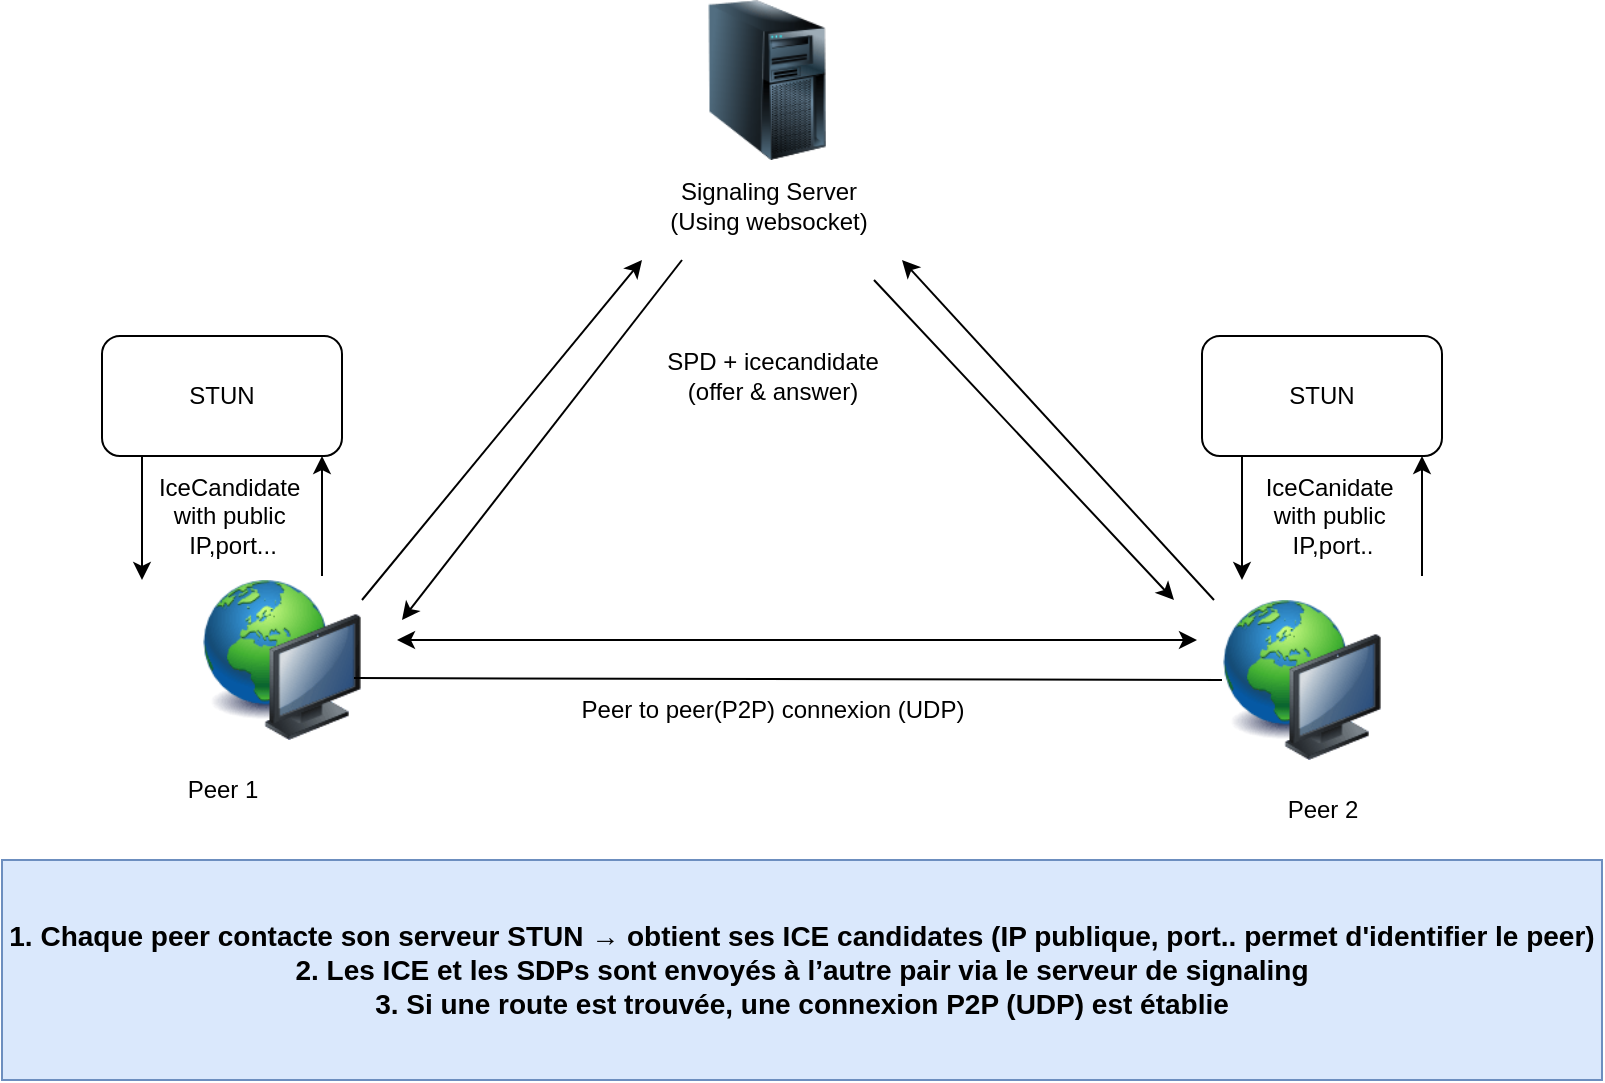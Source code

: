 <mxfile>
    <diagram id="1VkOR_XRadX33QmukeP3" name="Page-1">
        <mxGraphModel dx="1067" dy="571" grid="1" gridSize="10" guides="1" tooltips="1" connect="1" arrows="1" fold="1" page="1" pageScale="1" pageWidth="850" pageHeight="1100" math="0" shadow="0">
            <root>
                <mxCell id="0"/>
                <mxCell id="1" parent="0"/>
                <mxCell id="3" value="" style="image;html=1;image=img/lib/clip_art/computers/Network_128x128.png" parent="1" vertex="1">
                    <mxGeometry x="120" y="320" width="80" height="80" as="geometry"/>
                </mxCell>
                <mxCell id="4" value="" style="image;html=1;image=img/lib/clip_art/computers/Network_128x128.png" parent="1" vertex="1">
                    <mxGeometry x="630" y="330" width="80" height="80" as="geometry"/>
                </mxCell>
                <mxCell id="7" value="" style="endArrow=classic;startArrow=classic;html=1;" parent="1" edge="1">
                    <mxGeometry width="50" height="50" relative="1" as="geometry">
                        <mxPoint x="217.5" y="350" as="sourcePoint"/>
                        <mxPoint x="617.5" y="350" as="targetPoint"/>
                    </mxGeometry>
                </mxCell>
                <mxCell id="9" value="Peer to peer(P2P) connexion (UDP)" style="text;html=1;align=center;verticalAlign=middle;resizable=0;points=[];autosize=1;strokeColor=none;fillColor=none;" parent="1" vertex="1">
                    <mxGeometry x="300" y="370" width="210" height="30" as="geometry"/>
                </mxCell>
                <mxCell id="10" value="" style="endArrow=none;html=1;exitX=0.95;exitY=0.613;exitDx=0;exitDy=0;exitPerimeter=0;entryX=0;entryY=0.5;entryDx=0;entryDy=0;" parent="1" source="3" target="4" edge="1">
                    <mxGeometry width="50" height="50" relative="1" as="geometry">
                        <mxPoint x="460" y="380" as="sourcePoint"/>
                        <mxPoint x="510" y="330" as="targetPoint"/>
                    </mxGeometry>
                </mxCell>
                <mxCell id="11" value="" style="group" parent="1" vertex="1" connectable="0">
                    <mxGeometry x="347.5" y="30" width="115" height="123" as="geometry"/>
                </mxCell>
                <mxCell id="2" value="" style="image;html=1;image=img/lib/clip_art/computers/Server_Tower_128x128.png" parent="11" vertex="1">
                    <mxGeometry x="15" width="80" height="80" as="geometry"/>
                </mxCell>
                <mxCell id="8" value="Signaling Server&lt;div&gt;(Using websocket)&lt;/div&gt;" style="text;html=1;align=center;verticalAlign=middle;resizable=0;points=[];autosize=1;strokeColor=none;fillColor=none;" parent="11" vertex="1">
                    <mxGeometry x="-5" y="83" width="120" height="40" as="geometry"/>
                </mxCell>
                <mxCell id="12" value="STUN" style="rounded=1;whiteSpace=wrap;html=1;" parent="1" vertex="1">
                    <mxGeometry x="70" y="198" width="120" height="60" as="geometry"/>
                </mxCell>
                <mxCell id="14" value="" style="endArrow=classic;html=1;exitX=0.5;exitY=0;exitDx=0;exitDy=0;" parent="1" edge="1">
                    <mxGeometry width="50" height="50" relative="1" as="geometry">
                        <mxPoint x="180" y="318" as="sourcePoint"/>
                        <mxPoint x="180" y="258" as="targetPoint"/>
                    </mxGeometry>
                </mxCell>
                <mxCell id="15" value="" style="endArrow=classic;html=1;exitX=0.25;exitY=1;exitDx=0;exitDy=0;entryX=0;entryY=0;entryDx=0;entryDy=0;" parent="1" edge="1">
                    <mxGeometry width="50" height="50" relative="1" as="geometry">
                        <mxPoint x="90" y="258" as="sourcePoint"/>
                        <mxPoint x="90" y="320" as="targetPoint"/>
                    </mxGeometry>
                </mxCell>
                <mxCell id="19" value="IceCandidate&amp;nbsp;&lt;div&gt;with public&amp;nbsp;&lt;/div&gt;&lt;div&gt;IP,port...&lt;/div&gt;" style="text;html=1;align=center;verticalAlign=middle;resizable=0;points=[];autosize=1;strokeColor=none;fillColor=none;" parent="1" vertex="1">
                    <mxGeometry x="85" y="258" width="100" height="60" as="geometry"/>
                </mxCell>
                <mxCell id="23" value="&lt;div style=&quot;text-wrap-mode: nowrap;&quot;&gt;&lt;font style=&quot;font-size: 14px;&quot;&gt;&lt;b&gt;1. Chaque peer contacte son serveur STUN → obtient ses ICE candidates (IP publique, port.. permet d&#39;identifier le peer)&lt;/b&gt;&lt;/font&gt;&lt;/div&gt;&lt;div style=&quot;text-wrap-mode: nowrap;&quot;&gt;&lt;font style=&quot;font-size: 14px;&quot;&gt;&lt;b&gt;2. Les ICE et les SDPs sont envoyés à l’autre pair via le serveur de signaling&lt;/b&gt;&lt;/font&gt;&lt;/div&gt;&lt;div style=&quot;text-wrap-mode: nowrap;&quot;&gt;&lt;font style=&quot;font-size: 14px;&quot;&gt;&lt;b&gt;3. Si une route est trouvée, une connexion P2P (UDP) est établie&lt;/b&gt;&lt;/font&gt;&lt;/div&gt;" style="rounded=0;whiteSpace=wrap;html=1;fillColor=#dae8fc;strokeColor=#6c8ebf;" parent="1" vertex="1">
                    <mxGeometry x="20" y="460" width="800" height="110" as="geometry"/>
                </mxCell>
                <mxCell id="24" value="Peer 1" style="text;html=1;align=center;verticalAlign=middle;resizable=0;points=[];autosize=1;strokeColor=none;fillColor=none;" parent="1" vertex="1">
                    <mxGeometry x="100" y="410" width="60" height="30" as="geometry"/>
                </mxCell>
                <mxCell id="25" value="Peer 2" style="text;html=1;align=center;verticalAlign=middle;resizable=0;points=[];autosize=1;strokeColor=none;fillColor=none;" parent="1" vertex="1">
                    <mxGeometry x="650" y="420" width="60" height="30" as="geometry"/>
                </mxCell>
                <mxCell id="26" value="STUN" style="rounded=1;whiteSpace=wrap;html=1;" parent="1" vertex="1">
                    <mxGeometry x="620" y="198" width="120" height="60" as="geometry"/>
                </mxCell>
                <mxCell id="27" value="" style="endArrow=classic;html=1;exitX=0.5;exitY=0;exitDx=0;exitDy=0;" parent="1" edge="1">
                    <mxGeometry width="50" height="50" relative="1" as="geometry">
                        <mxPoint x="730" y="318" as="sourcePoint"/>
                        <mxPoint x="730" y="258" as="targetPoint"/>
                    </mxGeometry>
                </mxCell>
                <mxCell id="28" value="" style="endArrow=classic;html=1;exitX=0.25;exitY=1;exitDx=0;exitDy=0;entryX=0;entryY=0;entryDx=0;entryDy=0;" parent="1" edge="1">
                    <mxGeometry width="50" height="50" relative="1" as="geometry">
                        <mxPoint x="640" y="258" as="sourcePoint"/>
                        <mxPoint x="640" y="320" as="targetPoint"/>
                    </mxGeometry>
                </mxCell>
                <mxCell id="29" value="IceCanidate&amp;nbsp;&lt;div&gt;with public&amp;nbsp;&lt;/div&gt;&lt;div&gt;IP,port..&lt;/div&gt;" style="text;html=1;align=center;verticalAlign=middle;resizable=0;points=[];autosize=1;strokeColor=none;fillColor=none;" parent="1" vertex="1">
                    <mxGeometry x="640" y="258" width="90" height="60" as="geometry"/>
                </mxCell>
                <mxCell id="30" value="" style="endArrow=classic;html=1;" parent="1" edge="1">
                    <mxGeometry width="50" height="50" relative="1" as="geometry">
                        <mxPoint x="200" y="330" as="sourcePoint"/>
                        <mxPoint x="340" y="160" as="targetPoint"/>
                    </mxGeometry>
                </mxCell>
                <mxCell id="31" value="" style="endArrow=classic;html=1;" parent="1" edge="1">
                    <mxGeometry width="50" height="50" relative="1" as="geometry">
                        <mxPoint x="626" y="330" as="sourcePoint"/>
                        <mxPoint x="470" y="160" as="targetPoint"/>
                    </mxGeometry>
                </mxCell>
                <mxCell id="32" value="" style="endArrow=classic;html=1;" parent="1" edge="1">
                    <mxGeometry width="50" height="50" relative="1" as="geometry">
                        <mxPoint x="360" y="160" as="sourcePoint"/>
                        <mxPoint x="220" y="340" as="targetPoint"/>
                    </mxGeometry>
                </mxCell>
                <mxCell id="34" value="" style="endArrow=classic;html=1;" parent="1" edge="1">
                    <mxGeometry width="50" height="50" relative="1" as="geometry">
                        <mxPoint x="456" y="170" as="sourcePoint"/>
                        <mxPoint x="606" y="330" as="targetPoint"/>
                    </mxGeometry>
                </mxCell>
                <mxCell id="35" value="SPD + icecandidate&lt;div&gt;(offer &amp;amp; answer)&lt;/div&gt;" style="text;html=1;align=center;verticalAlign=middle;resizable=0;points=[];autosize=1;strokeColor=none;fillColor=none;" parent="1" vertex="1">
                    <mxGeometry x="340" y="198" width="130" height="40" as="geometry"/>
                </mxCell>
            </root>
        </mxGraphModel>
    </diagram>
</mxfile>